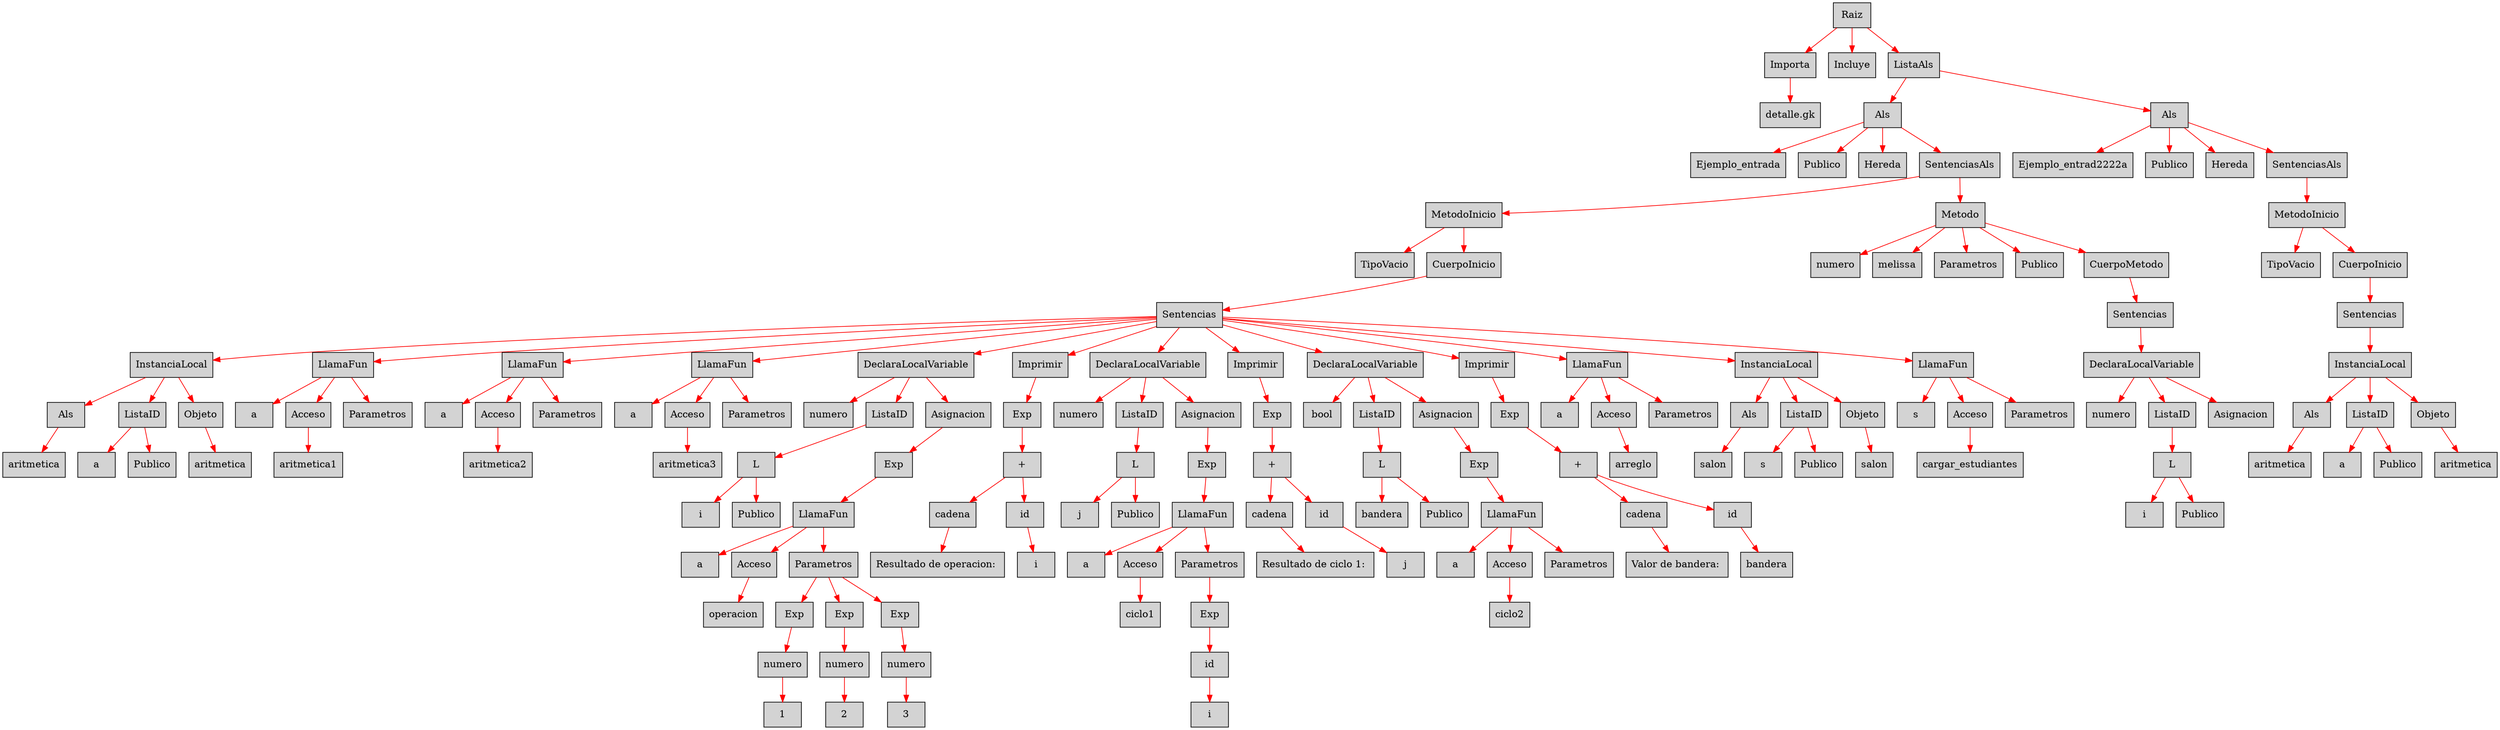 digraph G {node[shape=box, style=filled]; edge[color=red]
node1775576341[label="Raiz"];
 node1775576341->node1020890045;node1020890045[label="Importa"];
 node1020890045->node1510020490;node1510020490[label="detalle.gk"];
 node1775576341->node298632858;node298632858[label="Incluye"];
 node1775576341->node1366406203;node1366406203[label="ListaAls"];
 node1366406203->node553998795;node553998795[label="Als"];
 node553998795->node1937417508;node1937417508[label="Ejemplo_entrada"];
 node553998795->node83183047;node83183047[label="Publico"];
 node553998795->node1492777230;node1492777230[label="Hereda"];
 node553998795->node1404643547;node1404643547[label="SentenciasAls"];
 node1404643547->node1967977485;node1967977485[label="MetodoInicio"];
 node1967977485->node1530481694;node1530481694[label="TipoVacio"];
 node1967977485->node1277165566;node1277165566[label="CuerpoInicio"];
 node1277165566->node1450899798;node1450899798[label="Sentencias"];
 node1450899798->node1141150472;node1141150472[label="InstanciaLocal"];
 node1141150472->node1439465002;node1439465002[label="Als"];
 node1439465002->node1721731938;node1721731938[label="aritmetica"];
 node1141150472->node1731100334;node1731100334[label="ListaID"];
 node1731100334->node131218832;node131218832[label="a"];
 node1731100334->node827928174;node827928174[label="Publico"];
 node1141150472->node721905596;node721905596[label="Objeto"];
 node721905596->node1070118780;node1070118780[label="aritmetica"];
 node1450899798->node694170536;node694170536[label="LlamaFun"];
 node694170536->node1362252468;node1362252468[label="a"];
 node694170536->node1092154793;node1092154793[label="Acceso"];
 node1092154793->node991021473;node991021473[label="aritmetica1"];
 node694170536->node323244056;node323244056[label="Parametros"];
 node1450899798->node1352664886;node1352664886[label="LlamaFun"];
 node1352664886->node1444087094;node1444087094[label="a"];
 node1352664886->node1668977300;node1668977300[label="Acceso"];
 node1668977300->node1385155187;node1385155187[label="aritmetica2"];
 node1352664886->node38203043;node38203043[label="Parametros"];
 node1450899798->node1286758760;node1286758760[label="LlamaFun"];
 node1286758760->node2079040600;node2079040600[label="a"];
 node1286758760->node1461396740;node1461396740[label="Acceso"];
 node1461396740->node1646127794;node1646127794[label="aritmetica3"];
 node1286758760->node1039892152;node1039892152[label="Parametros"];
 node1450899798->node454349883;node454349883[label="DeclaraLocalVariable"];
 node454349883->node363454808;node363454808[label="numero"];
 node454349883->node409780517;node409780517[label="ListaID"];
 node409780517->node2122609198;node2122609198[label="L"];
 node2122609198->node1133302985;node1133302985[label="i"];
 node2122609198->node435510977;node435510977[label="Publico"];
 node454349883->node1743700275;node1743700275[label="Asignacion"];
 node1743700275->node975620834;node975620834[label="Exp"];
 node975620834->node522812403;node522812403[label="LlamaFun"];
 node522812403->node739847553;node739847553[label="a"];
 node522812403->node1030723176;node1030723176[label="Acceso"];
 node1030723176->node823274237;node823274237[label="operacion"];
 node522812403->node1706043855;node1706043855[label="Parametros"];
 node1706043855->node2123229;node2123229[label="Exp"];
 node2123229->node1094545255;node1094545255[label="numero"];
 node1094545255->node1633218687;node1633218687[label="1"];
 node1706043855->node96617418;node96617418[label="Exp"];
 node96617418->node114282530;node114282530[label="numero"];
 node114282530->node748933579;node748933579[label="2"];
 node1706043855->node173938472;node173938472[label="Exp"];
 node173938472->node487967162;node487967162[label="numero"];
 node487967162->node1705198842;node1705198842[label="3"];
 node1450899798->node1463614476;node1463614476[label="Imprimir"];
 node1463614476->node765544084;node765544084[label="Exp"];
 node765544084->node508166787;node508166787[label="+"];
 node508166787->node1630601508;node1630601508[label="cadena"];
 node1630601508->node1365069202;node1365069202[label="Resultado de operacion: "];
 node508166787->node1995384011;node1995384011[label="id"];
 node1995384011->node947879567;node947879567[label="i"];
 node1450899798->node1370382469;node1370382469[label="DeclaraLocalVariable"];
 node1370382469->node1789171455;node1789171455[label="numero"];
 node1370382469->node1709325852;node1709325852[label="ListaID"];
 node1709325852->node648724265;node648724265[label="L"];
 node648724265->node77744433;node77744433[label="j"];
 node648724265->node1249850420;node1249850420[label="Publico"];
 node1370382469->node1041883577;node1041883577[label="Asignacion"];
 node1041883577->node1303990948;node1303990948[label="Exp"];
 node1303990948->node1531212259;node1531212259[label="LlamaFun"];
 node1531212259->node1755918379;node1755918379[label="a"];
 node1531212259->node432799918;node432799918[label="Acceso"];
 node432799918->node510090561;node510090561[label="ciclo1"];
 node1531212259->node1725230087;node1725230087[label="Parametros"];
 node1725230087->node1205711006;node1205711006[label="Exp"];
 node1205711006->node1047335355;node1047335355[label="id"];
 node1047335355->node440720994;node440720994[label="i"];
 node1450899798->node1538375161;node1538375161[label="Imprimir"];
 node1538375161->node1908584273;node1908584273[label="Exp"];
 node1908584273->node670337051;node670337051[label="+"];
 node670337051->node461366601;node461366601[label="cadena"];
 node461366601->node1308089770;node1308089770[label="Resultado de ciclo 1: "];
 node670337051->node690703202;node690703202[label="id"];
 node690703202->node714910220;node714910220[label="j"];
 node1450899798->node1319983035;node1319983035[label="DeclaraLocalVariable"];
 node1319983035->node1027918153;node1027918153[label="bool"];
 node1319983035->node1313338840;node1313338840[label="ListaID"];
 node1313338840->node21293782;node21293782[label="L"];
 node21293782->node628127178;node628127178[label="bandera"];
 node21293782->node1055260332;node1055260332[label="Publico"];
 node1319983035->node1341994397;node1341994397[label="Asignacion"];
 node1341994397->node1774810350;node1774810350[label="Exp"];
 node1774810350->node1337033272;node1337033272[label="LlamaFun"];
 node1337033272->node1580209660;node1580209660[label="a"];
 node1337033272->node2026345082;node2026345082[label="Acceso"];
 node2026345082->node1519118216;node1519118216[label="ciclo2"];
 node1337033272->node426253987;node426253987[label="Parametros"];
 node1450899798->node1193895815;node1193895815[label="Imprimir"];
 node1193895815->node62486874;node62486874[label="Exp"];
 node62486874->node109803778;node109803778[label="+"];
 node109803778->node1607459446;node1607459446[label="cadena"];
 node1607459446->node1406579543;node1406579543[label="Valor de bandera: "];
 node109803778->node468546526;node468546526[label="id"];
 node468546526->node1190349512;node1190349512[label="bandera"];
 node1450899798->node1720704050;node1720704050[label="LlamaFun"];
 node1720704050->node10852287;node10852287[label="a"];
 node1720704050->node1881565174;node1881565174[label="Acceso"];
 node1881565174->node752866864;node752866864[label="arreglo"];
 node1720704050->node883548629;node883548629[label="Parametros"];
 node1450899798->node412975248;node412975248[label="InstanciaLocal"];
 node412975248->node1531403682;node1531403682[label="Als"];
 node1531403682->node159084204;node159084204[label="salon"];
 node412975248->node1915191583;node1915191583[label="ListaID"];
 node1915191583->node113903307;node113903307[label="s"];
 node1915191583->node1728180733;node1728180733[label="Publico"];
 node412975248->node903736767;node903736767[label="Objeto"];
 node903736767->node2067578210;node2067578210[label="salon"];
 node1450899798->node756416656;node756416656[label="LlamaFun"];
 node756416656->node1165005526;node1165005526[label="s"];
 node756416656->node521809874;node521809874[label="Acceso"];
 node521809874->node30627582;node30627582[label="cargar_estudiantes"];
 node756416656->node475841748;node475841748[label="Parametros"];
 node1404643547->node1576735659;node1576735659[label="Metodo"];
 node1576735659->node324129657;node324129657[label="numero"];
 node1576735659->node145625931;node145625931[label="melissa"];
 node1576735659->node1924013294;node1924013294[label="Parametros"];
 node1576735659->node2009935707;node2009935707[label="Publico"];
 node1576735659->node1788534976;node1788534976[label="CuerpoMetodo"];
 node1788534976->node307663507;node307663507[label="Sentencias"];
 node307663507->node278766939;node278766939[label="DeclaraLocalVariable"];
 node278766939->node246736868;node246736868[label="numero"];
 node278766939->node865438226;node865438226[label="ListaID"];
 node865438226->node359744761;node359744761[label="L"];
 node359744761->node1748733041;node1748733041[label="i"];
 node359744761->node1100602709;node1100602709[label="Publico"];
 node278766939->node1589844590;node1589844590[label="Asignacion"];
 node1366406203->node1091226563;node1091226563[label="Als"];
 node1091226563->node1969655703;node1969655703[label="Ejemplo_entrad2222a"];
 node1091226563->node2048562971;node2048562971[label="Publico"];
 node1091226563->node1011675740;node1011675740[label="Hereda"];
 node1091226563->node730817221;node730817221[label="SentenciasAls"];
 node730817221->node1783908884;node1783908884[label="MetodoInicio"];
 node1783908884->node1155054090;node1155054090[label="TipoVacio"];
 node1783908884->node534605535;node534605535[label="CuerpoInicio"];
 node534605535->node1326759595;node1326759595[label="Sentencias"];
 node1326759595->node123230647;node123230647[label="InstanciaLocal"];
 node123230647->node106019772;node106019772[label="Als"];
 node106019772->node1913554495;node1913554495[label="aritmetica"];
 node123230647->node403021619;node403021619[label="ListaID"];
 node403021619->node1565911141;node1565911141[label="a"];
 node403021619->node1448223784;node1448223784[label="Publico"];
 node123230647->node1357606819;node1357606819[label="Objeto"];
 node1357606819->node1680051850;node1680051850[label="aritmetica"];

}
